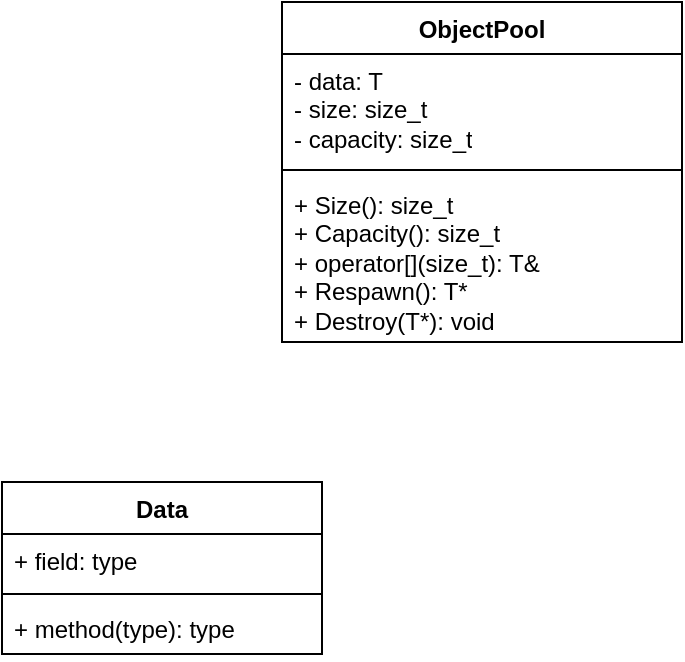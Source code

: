 <mxfile version="24.7.16">
  <diagram name="Page-1" id="P7mjHzoekW8f6LhO7K7R">
    <mxGraphModel dx="1626" dy="841" grid="1" gridSize="10" guides="1" tooltips="1" connect="1" arrows="1" fold="1" page="1" pageScale="1" pageWidth="850" pageHeight="1100" math="0" shadow="0">
      <root>
        <mxCell id="0" />
        <mxCell id="1" parent="0" />
        <mxCell id="7xdUVcJTJKc9c8Kko-BJ-23" value="ObjectPool" style="swimlane;fontStyle=1;align=center;verticalAlign=top;childLayout=stackLayout;horizontal=1;startSize=26;horizontalStack=0;resizeParent=1;resizeParentMax=0;resizeLast=0;collapsible=1;marginBottom=0;whiteSpace=wrap;html=1;" parent="1" vertex="1">
          <mxGeometry x="360" y="40" width="200" height="170" as="geometry" />
        </mxCell>
        <mxCell id="7xdUVcJTJKc9c8Kko-BJ-24" value="- data: T&lt;div&gt;- size: size_t&lt;/div&gt;&lt;div&gt;- capacity: size_t&lt;/div&gt;" style="text;strokeColor=none;fillColor=none;align=left;verticalAlign=top;spacingLeft=4;spacingRight=4;overflow=hidden;rotatable=0;points=[[0,0.5],[1,0.5]];portConstraint=eastwest;whiteSpace=wrap;html=1;" parent="7xdUVcJTJKc9c8Kko-BJ-23" vertex="1">
          <mxGeometry y="26" width="200" height="54" as="geometry" />
        </mxCell>
        <mxCell id="7xdUVcJTJKc9c8Kko-BJ-25" value="" style="line;strokeWidth=1;fillColor=none;align=left;verticalAlign=middle;spacingTop=-1;spacingLeft=3;spacingRight=3;rotatable=0;labelPosition=right;points=[];portConstraint=eastwest;strokeColor=inherit;" parent="7xdUVcJTJKc9c8Kko-BJ-23" vertex="1">
          <mxGeometry y="80" width="200" height="8" as="geometry" />
        </mxCell>
        <mxCell id="7xdUVcJTJKc9c8Kko-BJ-26" value="+ Size(): size_t&lt;br&gt;+ Capacity(): size_t&lt;div&gt;+ operator[](size_t): T&amp;amp;&lt;br&gt;+ Respawn(): T*&amp;nbsp;&lt;br&gt;+ Destroy(T*): void&lt;/div&gt;" style="text;strokeColor=none;fillColor=none;align=left;verticalAlign=top;spacingLeft=4;spacingRight=4;overflow=hidden;rotatable=0;points=[[0,0.5],[1,0.5]];portConstraint=eastwest;whiteSpace=wrap;html=1;" parent="7xdUVcJTJKc9c8Kko-BJ-23" vertex="1">
          <mxGeometry y="88" width="200" height="82" as="geometry" />
        </mxCell>
        <mxCell id="BlFc-TKpQa4aqg3P8gvv-1" value="Data" style="swimlane;fontStyle=1;align=center;verticalAlign=top;childLayout=stackLayout;horizontal=1;startSize=26;horizontalStack=0;resizeParent=1;resizeParentMax=0;resizeLast=0;collapsible=1;marginBottom=0;whiteSpace=wrap;html=1;" vertex="1" parent="1">
          <mxGeometry x="220" y="280" width="160" height="86" as="geometry" />
        </mxCell>
        <mxCell id="BlFc-TKpQa4aqg3P8gvv-2" value="+ field: type" style="text;strokeColor=none;fillColor=none;align=left;verticalAlign=top;spacingLeft=4;spacingRight=4;overflow=hidden;rotatable=0;points=[[0,0.5],[1,0.5]];portConstraint=eastwest;whiteSpace=wrap;html=1;" vertex="1" parent="BlFc-TKpQa4aqg3P8gvv-1">
          <mxGeometry y="26" width="160" height="26" as="geometry" />
        </mxCell>
        <mxCell id="BlFc-TKpQa4aqg3P8gvv-3" value="" style="line;strokeWidth=1;fillColor=none;align=left;verticalAlign=middle;spacingTop=-1;spacingLeft=3;spacingRight=3;rotatable=0;labelPosition=right;points=[];portConstraint=eastwest;strokeColor=inherit;" vertex="1" parent="BlFc-TKpQa4aqg3P8gvv-1">
          <mxGeometry y="52" width="160" height="8" as="geometry" />
        </mxCell>
        <mxCell id="BlFc-TKpQa4aqg3P8gvv-4" value="+ method(type): type" style="text;strokeColor=none;fillColor=none;align=left;verticalAlign=top;spacingLeft=4;spacingRight=4;overflow=hidden;rotatable=0;points=[[0,0.5],[1,0.5]];portConstraint=eastwest;whiteSpace=wrap;html=1;" vertex="1" parent="BlFc-TKpQa4aqg3P8gvv-1">
          <mxGeometry y="60" width="160" height="26" as="geometry" />
        </mxCell>
      </root>
    </mxGraphModel>
  </diagram>
</mxfile>
